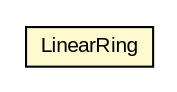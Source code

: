 #!/usr/local/bin/dot
#
# Class diagram 
# Generated by UMLGraph version R5_6-24-gf6e263 (http://www.umlgraph.org/)
#

digraph G {
	edge [fontname="arial",fontsize=10,labelfontname="arial",labelfontsize=10];
	node [fontname="arial",fontsize=10,shape=plaintext];
	nodesep=0.25;
	ranksep=0.5;
	// org.osmdroid.views.overlay.Polygon.LinearRing
	c28695 [label=<<table title="org.osmdroid.views.overlay.Polygon.LinearRing" border="0" cellborder="1" cellspacing="0" cellpadding="2" port="p" bgcolor="lemonChiffon" href="./Polygon.LinearRing.html">
		<tr><td><table border="0" cellspacing="0" cellpadding="1">
<tr><td align="center" balign="center"> LinearRing </td></tr>
		</table></td></tr>
		</table>>, URL="./Polygon.LinearRing.html", fontname="arial", fontcolor="black", fontsize=10.0];
}

